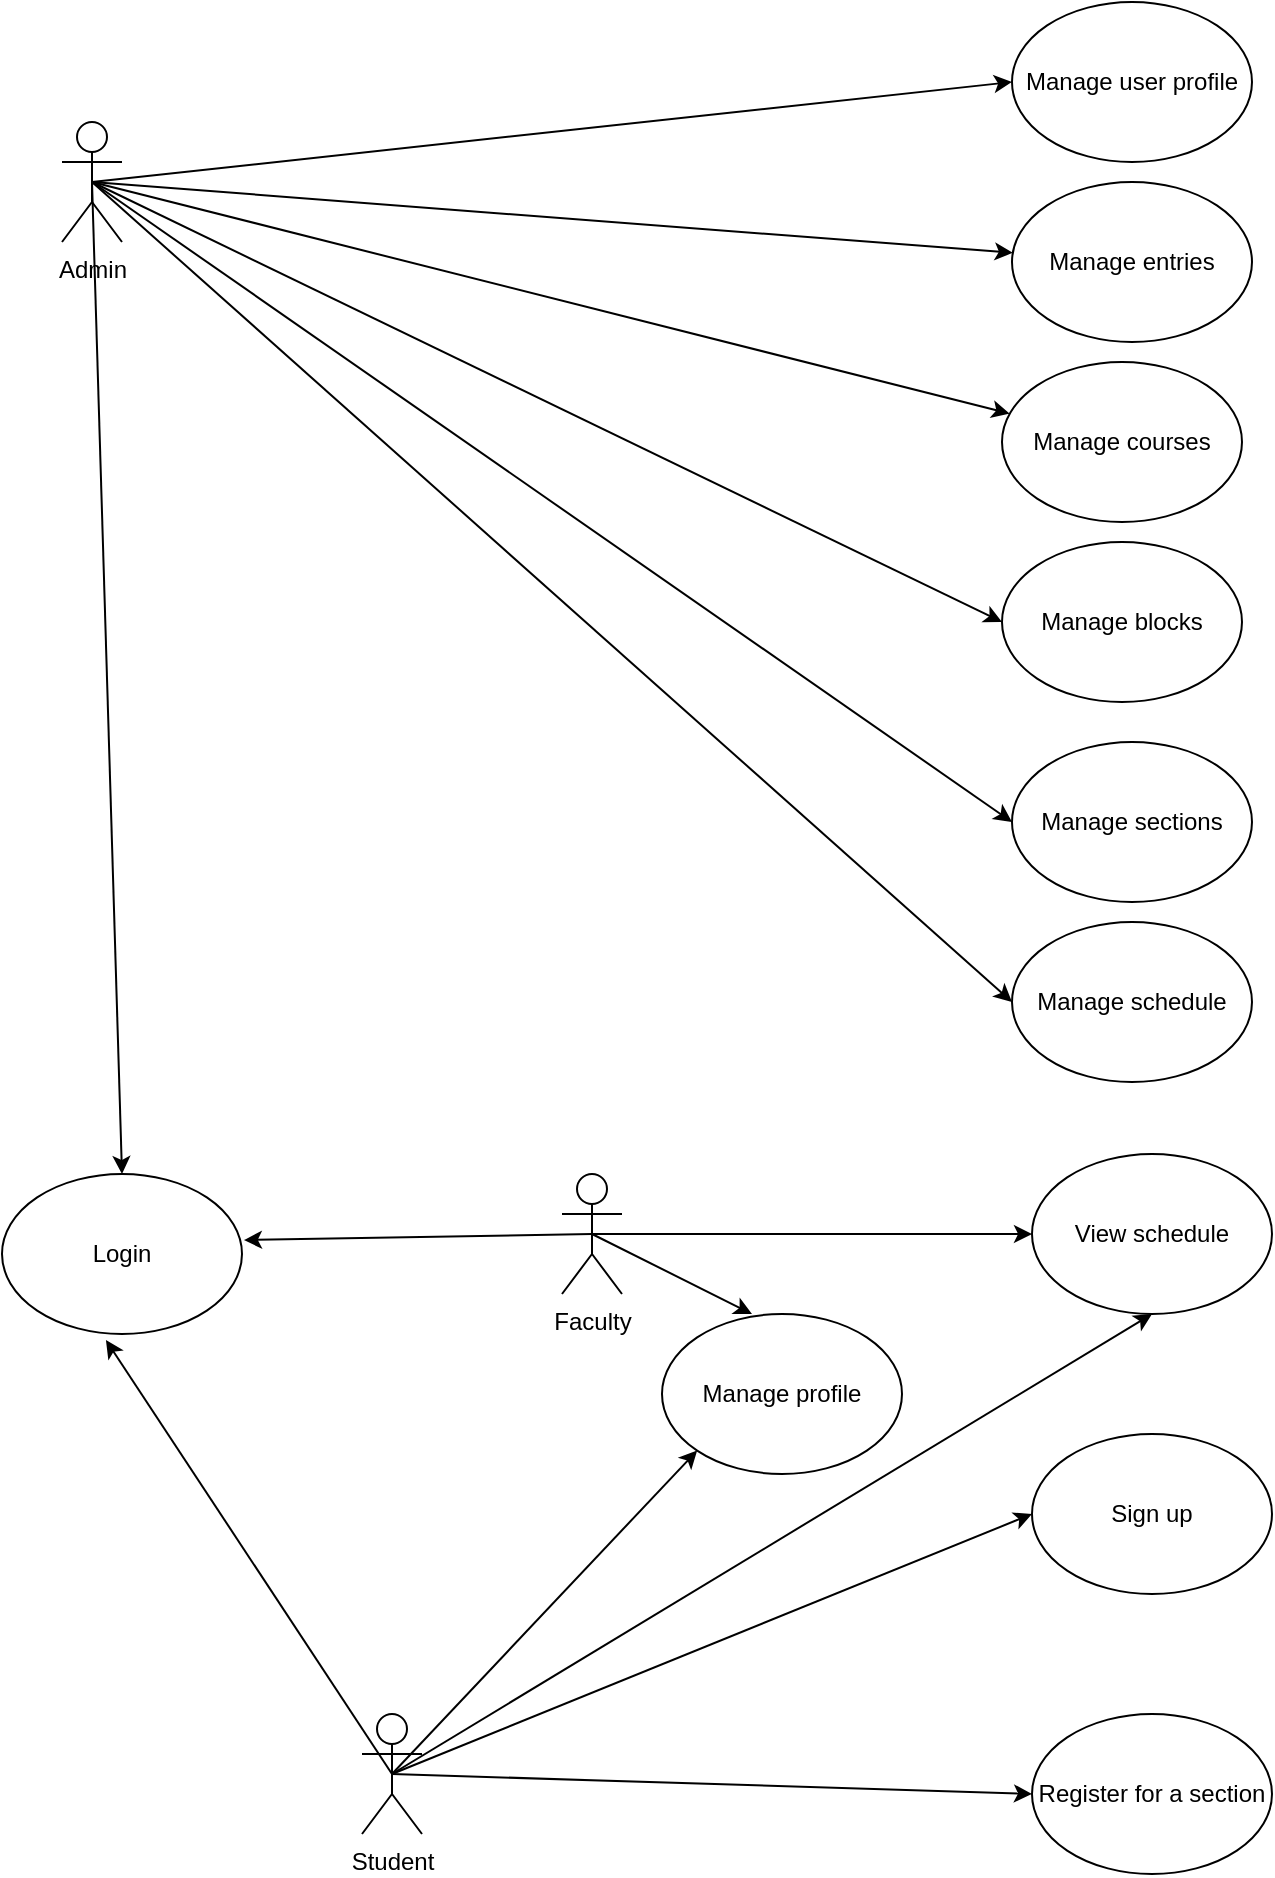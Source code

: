 <mxfile version="12.7.8" type="device"><diagram id="j_XMossoL9jVuc-eUzV4" name="Page-1"><mxGraphModel dx="1240" dy="1796" grid="1" gridSize="10" guides="1" tooltips="1" connect="1" arrows="1" fold="1" page="1" pageScale="1" pageWidth="827" pageHeight="1169" math="0" shadow="0"><root><mxCell id="0"/><mxCell id="1" parent="0"/><mxCell id="g6-ubfWFskhv6_QKem3I-2" value="Admin" style="shape=umlActor;verticalLabelPosition=bottom;labelBackgroundColor=#ffffff;verticalAlign=top;html=1;outlineConnect=0;" vertex="1" parent="1"><mxGeometry x="100" y="-1100" width="30" height="60" as="geometry"/></mxCell><mxCell id="g6-ubfWFskhv6_QKem3I-3" value="Manage entries" style="ellipse;whiteSpace=wrap;html=1;" vertex="1" parent="1"><mxGeometry x="575" y="-1070" width="120" height="80" as="geometry"/></mxCell><mxCell id="g6-ubfWFskhv6_QKem3I-5" value="Manage courses" style="ellipse;whiteSpace=wrap;html=1;" vertex="1" parent="1"><mxGeometry x="570" y="-980" width="120" height="80" as="geometry"/></mxCell><mxCell id="g6-ubfWFskhv6_QKem3I-6" value="Manage blocks" style="ellipse;whiteSpace=wrap;html=1;" vertex="1" parent="1"><mxGeometry x="570" y="-890" width="120" height="80" as="geometry"/></mxCell><mxCell id="g6-ubfWFskhv6_QKem3I-7" value="Manage user profile" style="ellipse;whiteSpace=wrap;html=1;" vertex="1" parent="1"><mxGeometry x="575" y="-1160" width="120" height="80" as="geometry"/></mxCell><mxCell id="g6-ubfWFskhv6_QKem3I-8" value="Manage schedule" style="ellipse;whiteSpace=wrap;html=1;" vertex="1" parent="1"><mxGeometry x="575" y="-700" width="120" height="80" as="geometry"/></mxCell><mxCell id="g6-ubfWFskhv6_QKem3I-9" value="Manage sections" style="ellipse;whiteSpace=wrap;html=1;" vertex="1" parent="1"><mxGeometry x="575" y="-790" width="120" height="80" as="geometry"/></mxCell><mxCell id="g6-ubfWFskhv6_QKem3I-17" value="" style="endArrow=classic;html=1;entryX=0;entryY=0.5;entryDx=0;entryDy=0;exitX=0.5;exitY=0.5;exitDx=0;exitDy=0;exitPerimeter=0;" edge="1" parent="1" source="g6-ubfWFskhv6_QKem3I-2" target="g6-ubfWFskhv6_QKem3I-7"><mxGeometry width="50" height="50" relative="1" as="geometry"><mxPoint x="430" y="-273" as="sourcePoint"/><mxPoint x="480" y="-323" as="targetPoint"/></mxGeometry></mxCell><mxCell id="g6-ubfWFskhv6_QKem3I-18" value="" style="endArrow=classic;html=1;exitX=0.5;exitY=0.5;exitDx=0;exitDy=0;exitPerimeter=0;" edge="1" parent="1" source="g6-ubfWFskhv6_QKem3I-2" target="g6-ubfWFskhv6_QKem3I-3"><mxGeometry width="50" height="50" relative="1" as="geometry"><mxPoint x="200" y="-377.557" as="sourcePoint"/><mxPoint x="580" y="-493" as="targetPoint"/></mxGeometry></mxCell><mxCell id="g6-ubfWFskhv6_QKem3I-19" value="" style="endArrow=classic;html=1;exitX=0.5;exitY=0.5;exitDx=0;exitDy=0;exitPerimeter=0;" edge="1" parent="1" source="g6-ubfWFskhv6_QKem3I-2" target="g6-ubfWFskhv6_QKem3I-5"><mxGeometry width="50" height="50" relative="1" as="geometry"><mxPoint x="210" y="-367.557" as="sourcePoint"/><mxPoint x="580.227" y="-389.525" as="targetPoint"/></mxGeometry></mxCell><mxCell id="g6-ubfWFskhv6_QKem3I-22" value="" style="endArrow=classic;html=1;exitX=0.5;exitY=0.5;exitDx=0;exitDy=0;exitPerimeter=0;entryX=0;entryY=0.5;entryDx=0;entryDy=0;" edge="1" parent="1" source="g6-ubfWFskhv6_QKem3I-2" target="g6-ubfWFskhv6_QKem3I-6"><mxGeometry width="50" height="50" relative="1" as="geometry"><mxPoint x="185" y="-373" as="sourcePoint"/><mxPoint x="580.033" y="-364.318" as="targetPoint"/></mxGeometry></mxCell><mxCell id="g6-ubfWFskhv6_QKem3I-23" value="" style="endArrow=classic;html=1;exitX=0.5;exitY=0.5;exitDx=0;exitDy=0;exitPerimeter=0;entryX=0;entryY=0.5;entryDx=0;entryDy=0;" edge="1" parent="1" source="g6-ubfWFskhv6_QKem3I-2" target="g6-ubfWFskhv6_QKem3I-9"><mxGeometry width="50" height="50" relative="1" as="geometry"><mxPoint x="185" y="-373" as="sourcePoint"/><mxPoint x="580" y="-273" as="targetPoint"/></mxGeometry></mxCell><mxCell id="g6-ubfWFskhv6_QKem3I-25" value="" style="endArrow=classic;html=1;entryX=0;entryY=0.5;entryDx=0;entryDy=0;exitX=0.5;exitY=0.5;exitDx=0;exitDy=0;exitPerimeter=0;" edge="1" parent="1" source="g6-ubfWFskhv6_QKem3I-2" target="g6-ubfWFskhv6_QKem3I-8"><mxGeometry width="50" height="50" relative="1" as="geometry"><mxPoint x="185" y="-383" as="sourcePoint"/><mxPoint x="590" y="-93" as="targetPoint"/></mxGeometry></mxCell><mxCell id="g6-ubfWFskhv6_QKem3I-27" value="Manage profile" style="ellipse;whiteSpace=wrap;html=1;" vertex="1" parent="1"><mxGeometry x="400" y="-504" width="120" height="80" as="geometry"/></mxCell><mxCell id="g6-ubfWFskhv6_QKem3I-28" value="Sign up" style="ellipse;whiteSpace=wrap;html=1;" vertex="1" parent="1"><mxGeometry x="585" y="-444" width="120" height="80" as="geometry"/></mxCell><mxCell id="g6-ubfWFskhv6_QKem3I-29" value="Register for a section" style="ellipse;whiteSpace=wrap;html=1;" vertex="1" parent="1"><mxGeometry x="585" y="-304" width="120" height="80" as="geometry"/></mxCell><mxCell id="g6-ubfWFskhv6_QKem3I-30" value="Login" style="ellipse;whiteSpace=wrap;html=1;" vertex="1" parent="1"><mxGeometry x="70" y="-574" width="120" height="80" as="geometry"/></mxCell><mxCell id="g6-ubfWFskhv6_QKem3I-31" value="View schedule" style="ellipse;whiteSpace=wrap;html=1;" vertex="1" parent="1"><mxGeometry x="585" y="-584" width="120" height="80" as="geometry"/></mxCell><mxCell id="g6-ubfWFskhv6_QKem3I-32" value="Faculty" style="shape=umlActor;verticalLabelPosition=bottom;labelBackgroundColor=#ffffff;verticalAlign=top;html=1;outlineConnect=0;" vertex="1" parent="1"><mxGeometry x="350" y="-574" width="30" height="60" as="geometry"/></mxCell><mxCell id="g6-ubfWFskhv6_QKem3I-33" value="" style="endArrow=classic;html=1;entryX=1.008;entryY=0.413;entryDx=0;entryDy=0;entryPerimeter=0;exitX=0.5;exitY=0.5;exitDx=0;exitDy=0;exitPerimeter=0;" edge="1" parent="1" source="g6-ubfWFskhv6_QKem3I-32" target="g6-ubfWFskhv6_QKem3I-30"><mxGeometry width="50" height="50" relative="1" as="geometry"><mxPoint x="430" y="3" as="sourcePoint"/><mxPoint x="480" y="-47" as="targetPoint"/></mxGeometry></mxCell><mxCell id="g6-ubfWFskhv6_QKem3I-34" value="" style="endArrow=classic;html=1;entryX=0;entryY=0.5;entryDx=0;entryDy=0;exitX=0.5;exitY=0.5;exitDx=0;exitDy=0;exitPerimeter=0;" edge="1" parent="1" source="g6-ubfWFskhv6_QKem3I-32" target="g6-ubfWFskhv6_QKem3I-31"><mxGeometry width="50" height="50" relative="1" as="geometry"><mxPoint x="465" y="-157" as="sourcePoint"/><mxPoint x="310.96" y="-153.96" as="targetPoint"/></mxGeometry></mxCell><mxCell id="g6-ubfWFskhv6_QKem3I-35" value="" style="endArrow=classic;html=1;entryX=0.5;entryY=0;entryDx=0;entryDy=0;exitX=0.5;exitY=0.5;exitDx=0;exitDy=0;exitPerimeter=0;" edge="1" parent="1" source="g6-ubfWFskhv6_QKem3I-2" target="g6-ubfWFskhv6_QKem3I-30"><mxGeometry width="50" height="50" relative="1" as="geometry"><mxPoint x="185" y="-373" as="sourcePoint"/><mxPoint x="590" y="-93" as="targetPoint"/></mxGeometry></mxCell><mxCell id="g6-ubfWFskhv6_QKem3I-36" value="" style="endArrow=classic;html=1;entryX=0.375;entryY=0;entryDx=0;entryDy=0;entryPerimeter=0;exitX=0.5;exitY=0.5;exitDx=0;exitDy=0;exitPerimeter=0;" edge="1" parent="1" source="g6-ubfWFskhv6_QKem3I-32" target="g6-ubfWFskhv6_QKem3I-27"><mxGeometry width="50" height="50" relative="1" as="geometry"><mxPoint x="464" y="-147" as="sourcePoint"/><mxPoint x="310.96" y="-143.96" as="targetPoint"/></mxGeometry></mxCell><mxCell id="g6-ubfWFskhv6_QKem3I-37" value="Student" style="shape=umlActor;verticalLabelPosition=bottom;labelBackgroundColor=#ffffff;verticalAlign=top;html=1;outlineConnect=0;" vertex="1" parent="1"><mxGeometry x="250" y="-304" width="30" height="60" as="geometry"/></mxCell><mxCell id="g6-ubfWFskhv6_QKem3I-38" value="" style="endArrow=classic;html=1;entryX=0;entryY=1;entryDx=0;entryDy=0;exitX=0.5;exitY=0.5;exitDx=0;exitDy=0;exitPerimeter=0;" edge="1" parent="1" source="g6-ubfWFskhv6_QKem3I-37" target="g6-ubfWFskhv6_QKem3I-27"><mxGeometry width="50" height="50" relative="1" as="geometry"><mxPoint x="464" y="-147" as="sourcePoint"/><mxPoint x="545" y="-77" as="targetPoint"/></mxGeometry></mxCell><mxCell id="g6-ubfWFskhv6_QKem3I-39" value="" style="endArrow=classic;html=1;entryX=0.433;entryY=1.038;entryDx=0;entryDy=0;exitX=0.5;exitY=0.5;exitDx=0;exitDy=0;exitPerimeter=0;entryPerimeter=0;" edge="1" parent="1" source="g6-ubfWFskhv6_QKem3I-37" target="g6-ubfWFskhv6_QKem3I-30"><mxGeometry width="50" height="50" relative="1" as="geometry"><mxPoint x="425" y="83" as="sourcePoint"/><mxPoint x="517.574" y="-8.716" as="targetPoint"/></mxGeometry></mxCell><mxCell id="g6-ubfWFskhv6_QKem3I-40" value="" style="endArrow=classic;html=1;entryX=0.5;entryY=1;entryDx=0;entryDy=0;exitX=0.5;exitY=0.5;exitDx=0;exitDy=0;exitPerimeter=0;" edge="1" parent="1" source="g6-ubfWFskhv6_QKem3I-37" target="g6-ubfWFskhv6_QKem3I-31"><mxGeometry width="50" height="50" relative="1" as="geometry"><mxPoint x="449" y="98" as="sourcePoint"/><mxPoint x="477.574" y="-8.716" as="targetPoint"/></mxGeometry></mxCell><mxCell id="g6-ubfWFskhv6_QKem3I-41" value="" style="endArrow=classic;html=1;entryX=0;entryY=0.5;entryDx=0;entryDy=0;exitX=0.5;exitY=0.5;exitDx=0;exitDy=0;exitPerimeter=0;" edge="1" parent="1" source="g6-ubfWFskhv6_QKem3I-37" target="g6-ubfWFskhv6_QKem3I-28"><mxGeometry width="50" height="50" relative="1" as="geometry"><mxPoint x="449" y="98" as="sourcePoint"/><mxPoint x="650" y="-107" as="targetPoint"/></mxGeometry></mxCell><mxCell id="g6-ubfWFskhv6_QKem3I-42" value="" style="endArrow=classic;html=1;entryX=0;entryY=0.5;entryDx=0;entryDy=0;exitX=0.5;exitY=0.5;exitDx=0;exitDy=0;exitPerimeter=0;" edge="1" parent="1" source="g6-ubfWFskhv6_QKem3I-37" target="g6-ubfWFskhv6_QKem3I-29"><mxGeometry width="50" height="50" relative="1" as="geometry"><mxPoint x="449" y="98" as="sourcePoint"/><mxPoint x="590" y="-12.5" as="targetPoint"/></mxGeometry></mxCell></root></mxGraphModel></diagram></mxfile>